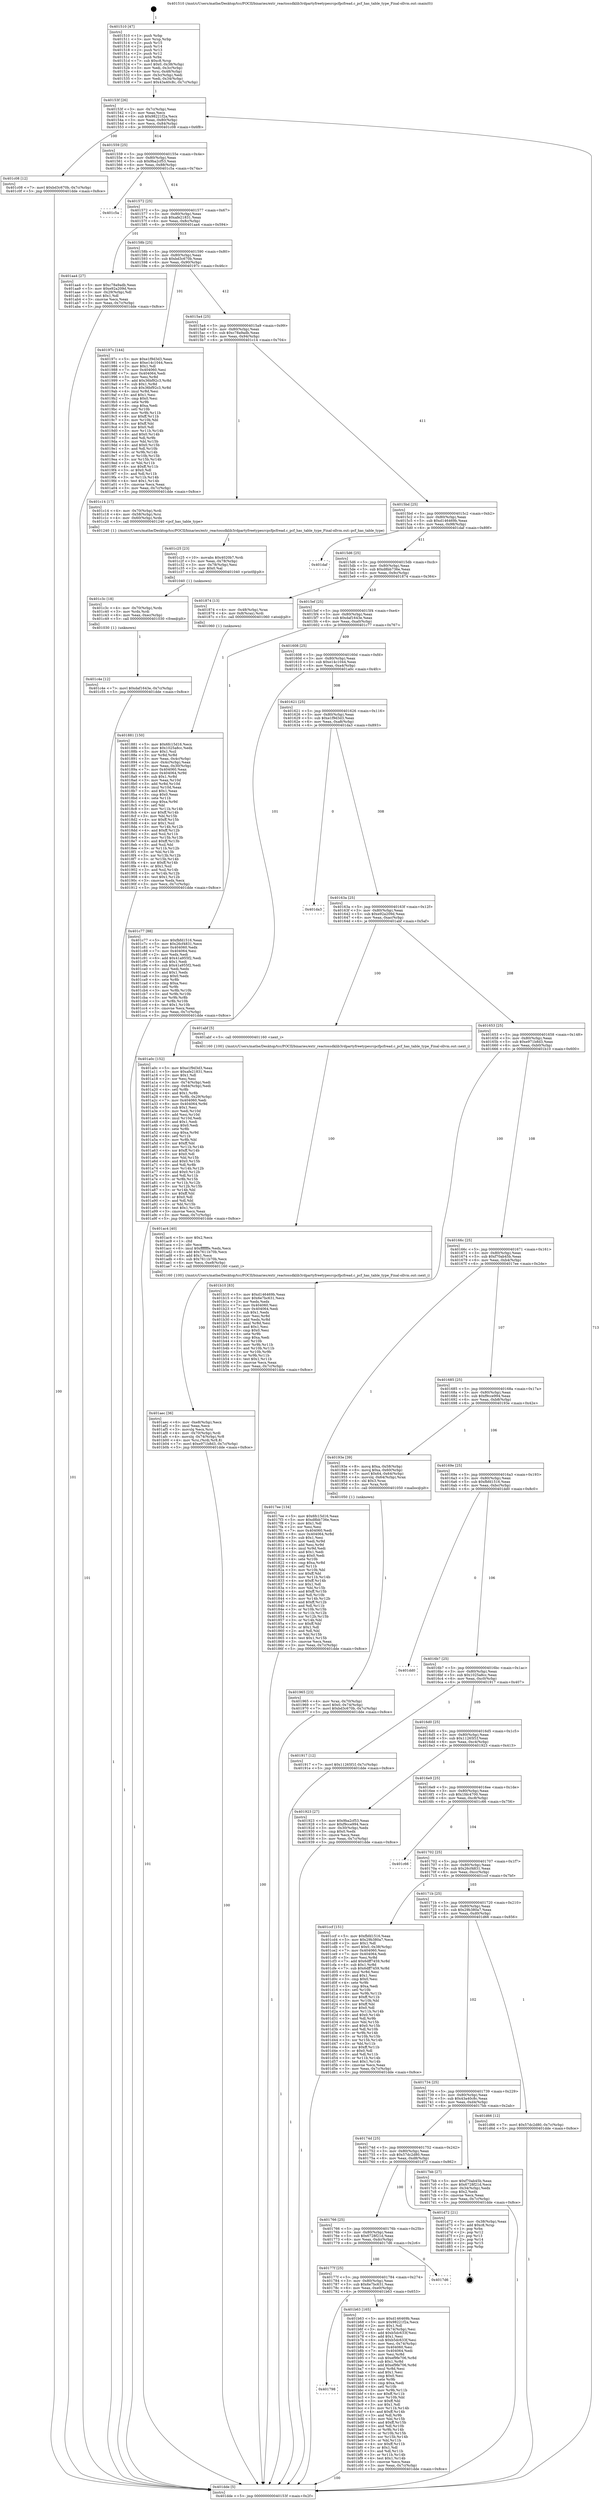 digraph "0x401510" {
  label = "0x401510 (/mnt/c/Users/mathe/Desktop/tcc/POCII/binaries/extr_reactossdklib3rdpartyfreetypesrcpcfpcfread.c_pcf_has_table_type_Final-ollvm.out::main(0))"
  labelloc = "t"
  node[shape=record]

  Entry [label="",width=0.3,height=0.3,shape=circle,fillcolor=black,style=filled]
  "0x40153f" [label="{
     0x40153f [26]\l
     | [instrs]\l
     &nbsp;&nbsp;0x40153f \<+3\>: mov -0x7c(%rbp),%eax\l
     &nbsp;&nbsp;0x401542 \<+2\>: mov %eax,%ecx\l
     &nbsp;&nbsp;0x401544 \<+6\>: sub $0x98221f2a,%ecx\l
     &nbsp;&nbsp;0x40154a \<+3\>: mov %eax,-0x80(%rbp)\l
     &nbsp;&nbsp;0x40154d \<+6\>: mov %ecx,-0x84(%rbp)\l
     &nbsp;&nbsp;0x401553 \<+6\>: je 0000000000401c08 \<main+0x6f8\>\l
  }"]
  "0x401c08" [label="{
     0x401c08 [12]\l
     | [instrs]\l
     &nbsp;&nbsp;0x401c08 \<+7\>: movl $0xbd3c670b,-0x7c(%rbp)\l
     &nbsp;&nbsp;0x401c0f \<+5\>: jmp 0000000000401dde \<main+0x8ce\>\l
  }"]
  "0x401559" [label="{
     0x401559 [25]\l
     | [instrs]\l
     &nbsp;&nbsp;0x401559 \<+5\>: jmp 000000000040155e \<main+0x4e\>\l
     &nbsp;&nbsp;0x40155e \<+3\>: mov -0x80(%rbp),%eax\l
     &nbsp;&nbsp;0x401561 \<+5\>: sub $0x9ba2cf53,%eax\l
     &nbsp;&nbsp;0x401566 \<+6\>: mov %eax,-0x88(%rbp)\l
     &nbsp;&nbsp;0x40156c \<+6\>: je 0000000000401c5a \<main+0x74a\>\l
  }"]
  Exit [label="",width=0.3,height=0.3,shape=circle,fillcolor=black,style=filled,peripheries=2]
  "0x401c5a" [label="{
     0x401c5a\l
  }", style=dashed]
  "0x401572" [label="{
     0x401572 [25]\l
     | [instrs]\l
     &nbsp;&nbsp;0x401572 \<+5\>: jmp 0000000000401577 \<main+0x67\>\l
     &nbsp;&nbsp;0x401577 \<+3\>: mov -0x80(%rbp),%eax\l
     &nbsp;&nbsp;0x40157a \<+5\>: sub $0xafe21831,%eax\l
     &nbsp;&nbsp;0x40157f \<+6\>: mov %eax,-0x8c(%rbp)\l
     &nbsp;&nbsp;0x401585 \<+6\>: je 0000000000401aa4 \<main+0x594\>\l
  }"]
  "0x401c4e" [label="{
     0x401c4e [12]\l
     | [instrs]\l
     &nbsp;&nbsp;0x401c4e \<+7\>: movl $0xdaf1643e,-0x7c(%rbp)\l
     &nbsp;&nbsp;0x401c55 \<+5\>: jmp 0000000000401dde \<main+0x8ce\>\l
  }"]
  "0x401aa4" [label="{
     0x401aa4 [27]\l
     | [instrs]\l
     &nbsp;&nbsp;0x401aa4 \<+5\>: mov $0xc78a9adb,%eax\l
     &nbsp;&nbsp;0x401aa9 \<+5\>: mov $0xe92a209d,%ecx\l
     &nbsp;&nbsp;0x401aae \<+3\>: mov -0x29(%rbp),%dl\l
     &nbsp;&nbsp;0x401ab1 \<+3\>: test $0x1,%dl\l
     &nbsp;&nbsp;0x401ab4 \<+3\>: cmovne %ecx,%eax\l
     &nbsp;&nbsp;0x401ab7 \<+3\>: mov %eax,-0x7c(%rbp)\l
     &nbsp;&nbsp;0x401aba \<+5\>: jmp 0000000000401dde \<main+0x8ce\>\l
  }"]
  "0x40158b" [label="{
     0x40158b [25]\l
     | [instrs]\l
     &nbsp;&nbsp;0x40158b \<+5\>: jmp 0000000000401590 \<main+0x80\>\l
     &nbsp;&nbsp;0x401590 \<+3\>: mov -0x80(%rbp),%eax\l
     &nbsp;&nbsp;0x401593 \<+5\>: sub $0xbd3c670b,%eax\l
     &nbsp;&nbsp;0x401598 \<+6\>: mov %eax,-0x90(%rbp)\l
     &nbsp;&nbsp;0x40159e \<+6\>: je 000000000040197c \<main+0x46c\>\l
  }"]
  "0x401c3c" [label="{
     0x401c3c [18]\l
     | [instrs]\l
     &nbsp;&nbsp;0x401c3c \<+4\>: mov -0x70(%rbp),%rdx\l
     &nbsp;&nbsp;0x401c40 \<+3\>: mov %rdx,%rdi\l
     &nbsp;&nbsp;0x401c43 \<+6\>: mov %eax,-0xec(%rbp)\l
     &nbsp;&nbsp;0x401c49 \<+5\>: call 0000000000401030 \<free@plt\>\l
     | [calls]\l
     &nbsp;&nbsp;0x401030 \{1\} (unknown)\l
  }"]
  "0x40197c" [label="{
     0x40197c [144]\l
     | [instrs]\l
     &nbsp;&nbsp;0x40197c \<+5\>: mov $0xe1f9d3d3,%eax\l
     &nbsp;&nbsp;0x401981 \<+5\>: mov $0xe14c1044,%ecx\l
     &nbsp;&nbsp;0x401986 \<+2\>: mov $0x1,%dl\l
     &nbsp;&nbsp;0x401988 \<+7\>: mov 0x404060,%esi\l
     &nbsp;&nbsp;0x40198f \<+7\>: mov 0x404064,%edi\l
     &nbsp;&nbsp;0x401996 \<+3\>: mov %esi,%r8d\l
     &nbsp;&nbsp;0x401999 \<+7\>: add $0x36bf92c3,%r8d\l
     &nbsp;&nbsp;0x4019a0 \<+4\>: sub $0x1,%r8d\l
     &nbsp;&nbsp;0x4019a4 \<+7\>: sub $0x36bf92c3,%r8d\l
     &nbsp;&nbsp;0x4019ab \<+4\>: imul %r8d,%esi\l
     &nbsp;&nbsp;0x4019af \<+3\>: and $0x1,%esi\l
     &nbsp;&nbsp;0x4019b2 \<+3\>: cmp $0x0,%esi\l
     &nbsp;&nbsp;0x4019b5 \<+4\>: sete %r9b\l
     &nbsp;&nbsp;0x4019b9 \<+3\>: cmp $0xa,%edi\l
     &nbsp;&nbsp;0x4019bc \<+4\>: setl %r10b\l
     &nbsp;&nbsp;0x4019c0 \<+3\>: mov %r9b,%r11b\l
     &nbsp;&nbsp;0x4019c3 \<+4\>: xor $0xff,%r11b\l
     &nbsp;&nbsp;0x4019c7 \<+3\>: mov %r10b,%bl\l
     &nbsp;&nbsp;0x4019ca \<+3\>: xor $0xff,%bl\l
     &nbsp;&nbsp;0x4019cd \<+3\>: xor $0x0,%dl\l
     &nbsp;&nbsp;0x4019d0 \<+3\>: mov %r11b,%r14b\l
     &nbsp;&nbsp;0x4019d3 \<+4\>: and $0x0,%r14b\l
     &nbsp;&nbsp;0x4019d7 \<+3\>: and %dl,%r9b\l
     &nbsp;&nbsp;0x4019da \<+3\>: mov %bl,%r15b\l
     &nbsp;&nbsp;0x4019dd \<+4\>: and $0x0,%r15b\l
     &nbsp;&nbsp;0x4019e1 \<+3\>: and %dl,%r10b\l
     &nbsp;&nbsp;0x4019e4 \<+3\>: or %r9b,%r14b\l
     &nbsp;&nbsp;0x4019e7 \<+3\>: or %r10b,%r15b\l
     &nbsp;&nbsp;0x4019ea \<+3\>: xor %r15b,%r14b\l
     &nbsp;&nbsp;0x4019ed \<+3\>: or %bl,%r11b\l
     &nbsp;&nbsp;0x4019f0 \<+4\>: xor $0xff,%r11b\l
     &nbsp;&nbsp;0x4019f4 \<+3\>: or $0x0,%dl\l
     &nbsp;&nbsp;0x4019f7 \<+3\>: and %dl,%r11b\l
     &nbsp;&nbsp;0x4019fa \<+3\>: or %r11b,%r14b\l
     &nbsp;&nbsp;0x4019fd \<+4\>: test $0x1,%r14b\l
     &nbsp;&nbsp;0x401a01 \<+3\>: cmovne %ecx,%eax\l
     &nbsp;&nbsp;0x401a04 \<+3\>: mov %eax,-0x7c(%rbp)\l
     &nbsp;&nbsp;0x401a07 \<+5\>: jmp 0000000000401dde \<main+0x8ce\>\l
  }"]
  "0x4015a4" [label="{
     0x4015a4 [25]\l
     | [instrs]\l
     &nbsp;&nbsp;0x4015a4 \<+5\>: jmp 00000000004015a9 \<main+0x99\>\l
     &nbsp;&nbsp;0x4015a9 \<+3\>: mov -0x80(%rbp),%eax\l
     &nbsp;&nbsp;0x4015ac \<+5\>: sub $0xc78a9adb,%eax\l
     &nbsp;&nbsp;0x4015b1 \<+6\>: mov %eax,-0x94(%rbp)\l
     &nbsp;&nbsp;0x4015b7 \<+6\>: je 0000000000401c14 \<main+0x704\>\l
  }"]
  "0x401c25" [label="{
     0x401c25 [23]\l
     | [instrs]\l
     &nbsp;&nbsp;0x401c25 \<+10\>: movabs $0x4020b7,%rdi\l
     &nbsp;&nbsp;0x401c2f \<+3\>: mov %eax,-0x78(%rbp)\l
     &nbsp;&nbsp;0x401c32 \<+3\>: mov -0x78(%rbp),%esi\l
     &nbsp;&nbsp;0x401c35 \<+2\>: mov $0x0,%al\l
     &nbsp;&nbsp;0x401c37 \<+5\>: call 0000000000401040 \<printf@plt\>\l
     | [calls]\l
     &nbsp;&nbsp;0x401040 \{1\} (unknown)\l
  }"]
  "0x401c14" [label="{
     0x401c14 [17]\l
     | [instrs]\l
     &nbsp;&nbsp;0x401c14 \<+4\>: mov -0x70(%rbp),%rdi\l
     &nbsp;&nbsp;0x401c18 \<+4\>: mov -0x58(%rbp),%rsi\l
     &nbsp;&nbsp;0x401c1c \<+4\>: mov -0x60(%rbp),%rdx\l
     &nbsp;&nbsp;0x401c20 \<+5\>: call 0000000000401240 \<pcf_has_table_type\>\l
     | [calls]\l
     &nbsp;&nbsp;0x401240 \{1\} (/mnt/c/Users/mathe/Desktop/tcc/POCII/binaries/extr_reactossdklib3rdpartyfreetypesrcpcfpcfread.c_pcf_has_table_type_Final-ollvm.out::pcf_has_table_type)\l
  }"]
  "0x4015bd" [label="{
     0x4015bd [25]\l
     | [instrs]\l
     &nbsp;&nbsp;0x4015bd \<+5\>: jmp 00000000004015c2 \<main+0xb2\>\l
     &nbsp;&nbsp;0x4015c2 \<+3\>: mov -0x80(%rbp),%eax\l
     &nbsp;&nbsp;0x4015c5 \<+5\>: sub $0xd146469b,%eax\l
     &nbsp;&nbsp;0x4015ca \<+6\>: mov %eax,-0x98(%rbp)\l
     &nbsp;&nbsp;0x4015d0 \<+6\>: je 0000000000401daf \<main+0x89f\>\l
  }"]
  "0x401798" [label="{
     0x401798\l
  }", style=dashed]
  "0x401daf" [label="{
     0x401daf\l
  }", style=dashed]
  "0x4015d6" [label="{
     0x4015d6 [25]\l
     | [instrs]\l
     &nbsp;&nbsp;0x4015d6 \<+5\>: jmp 00000000004015db \<main+0xcb\>\l
     &nbsp;&nbsp;0x4015db \<+3\>: mov -0x80(%rbp),%eax\l
     &nbsp;&nbsp;0x4015de \<+5\>: sub $0xd8bb736e,%eax\l
     &nbsp;&nbsp;0x4015e3 \<+6\>: mov %eax,-0x9c(%rbp)\l
     &nbsp;&nbsp;0x4015e9 \<+6\>: je 0000000000401874 \<main+0x364\>\l
  }"]
  "0x401b63" [label="{
     0x401b63 [165]\l
     | [instrs]\l
     &nbsp;&nbsp;0x401b63 \<+5\>: mov $0xd146469b,%eax\l
     &nbsp;&nbsp;0x401b68 \<+5\>: mov $0x98221f2a,%ecx\l
     &nbsp;&nbsp;0x401b6d \<+2\>: mov $0x1,%dl\l
     &nbsp;&nbsp;0x401b6f \<+3\>: mov -0x74(%rbp),%esi\l
     &nbsp;&nbsp;0x401b72 \<+6\>: add $0xb5dc633f,%esi\l
     &nbsp;&nbsp;0x401b78 \<+3\>: add $0x1,%esi\l
     &nbsp;&nbsp;0x401b7b \<+6\>: sub $0xb5dc633f,%esi\l
     &nbsp;&nbsp;0x401b81 \<+3\>: mov %esi,-0x74(%rbp)\l
     &nbsp;&nbsp;0x401b84 \<+7\>: mov 0x404060,%esi\l
     &nbsp;&nbsp;0x401b8b \<+7\>: mov 0x404064,%edi\l
     &nbsp;&nbsp;0x401b92 \<+3\>: mov %esi,%r8d\l
     &nbsp;&nbsp;0x401b95 \<+7\>: sub $0xef9fe706,%r8d\l
     &nbsp;&nbsp;0x401b9c \<+4\>: sub $0x1,%r8d\l
     &nbsp;&nbsp;0x401ba0 \<+7\>: add $0xef9fe706,%r8d\l
     &nbsp;&nbsp;0x401ba7 \<+4\>: imul %r8d,%esi\l
     &nbsp;&nbsp;0x401bab \<+3\>: and $0x1,%esi\l
     &nbsp;&nbsp;0x401bae \<+3\>: cmp $0x0,%esi\l
     &nbsp;&nbsp;0x401bb1 \<+4\>: sete %r9b\l
     &nbsp;&nbsp;0x401bb5 \<+3\>: cmp $0xa,%edi\l
     &nbsp;&nbsp;0x401bb8 \<+4\>: setl %r10b\l
     &nbsp;&nbsp;0x401bbc \<+3\>: mov %r9b,%r11b\l
     &nbsp;&nbsp;0x401bbf \<+4\>: xor $0xff,%r11b\l
     &nbsp;&nbsp;0x401bc3 \<+3\>: mov %r10b,%bl\l
     &nbsp;&nbsp;0x401bc6 \<+3\>: xor $0xff,%bl\l
     &nbsp;&nbsp;0x401bc9 \<+3\>: xor $0x1,%dl\l
     &nbsp;&nbsp;0x401bcc \<+3\>: mov %r11b,%r14b\l
     &nbsp;&nbsp;0x401bcf \<+4\>: and $0xff,%r14b\l
     &nbsp;&nbsp;0x401bd3 \<+3\>: and %dl,%r9b\l
     &nbsp;&nbsp;0x401bd6 \<+3\>: mov %bl,%r15b\l
     &nbsp;&nbsp;0x401bd9 \<+4\>: and $0xff,%r15b\l
     &nbsp;&nbsp;0x401bdd \<+3\>: and %dl,%r10b\l
     &nbsp;&nbsp;0x401be0 \<+3\>: or %r9b,%r14b\l
     &nbsp;&nbsp;0x401be3 \<+3\>: or %r10b,%r15b\l
     &nbsp;&nbsp;0x401be6 \<+3\>: xor %r15b,%r14b\l
     &nbsp;&nbsp;0x401be9 \<+3\>: or %bl,%r11b\l
     &nbsp;&nbsp;0x401bec \<+4\>: xor $0xff,%r11b\l
     &nbsp;&nbsp;0x401bf0 \<+3\>: or $0x1,%dl\l
     &nbsp;&nbsp;0x401bf3 \<+3\>: and %dl,%r11b\l
     &nbsp;&nbsp;0x401bf6 \<+3\>: or %r11b,%r14b\l
     &nbsp;&nbsp;0x401bf9 \<+4\>: test $0x1,%r14b\l
     &nbsp;&nbsp;0x401bfd \<+3\>: cmovne %ecx,%eax\l
     &nbsp;&nbsp;0x401c00 \<+3\>: mov %eax,-0x7c(%rbp)\l
     &nbsp;&nbsp;0x401c03 \<+5\>: jmp 0000000000401dde \<main+0x8ce\>\l
  }"]
  "0x401874" [label="{
     0x401874 [13]\l
     | [instrs]\l
     &nbsp;&nbsp;0x401874 \<+4\>: mov -0x48(%rbp),%rax\l
     &nbsp;&nbsp;0x401878 \<+4\>: mov 0x8(%rax),%rdi\l
     &nbsp;&nbsp;0x40187c \<+5\>: call 0000000000401060 \<atoi@plt\>\l
     | [calls]\l
     &nbsp;&nbsp;0x401060 \{1\} (unknown)\l
  }"]
  "0x4015ef" [label="{
     0x4015ef [25]\l
     | [instrs]\l
     &nbsp;&nbsp;0x4015ef \<+5\>: jmp 00000000004015f4 \<main+0xe4\>\l
     &nbsp;&nbsp;0x4015f4 \<+3\>: mov -0x80(%rbp),%eax\l
     &nbsp;&nbsp;0x4015f7 \<+5\>: sub $0xdaf1643e,%eax\l
     &nbsp;&nbsp;0x4015fc \<+6\>: mov %eax,-0xa0(%rbp)\l
     &nbsp;&nbsp;0x401602 \<+6\>: je 0000000000401c77 \<main+0x767\>\l
  }"]
  "0x40177f" [label="{
     0x40177f [25]\l
     | [instrs]\l
     &nbsp;&nbsp;0x40177f \<+5\>: jmp 0000000000401784 \<main+0x274\>\l
     &nbsp;&nbsp;0x401784 \<+3\>: mov -0x80(%rbp),%eax\l
     &nbsp;&nbsp;0x401787 \<+5\>: sub $0x6e7bc631,%eax\l
     &nbsp;&nbsp;0x40178c \<+6\>: mov %eax,-0xe0(%rbp)\l
     &nbsp;&nbsp;0x401792 \<+6\>: je 0000000000401b63 \<main+0x653\>\l
  }"]
  "0x401c77" [label="{
     0x401c77 [88]\l
     | [instrs]\l
     &nbsp;&nbsp;0x401c77 \<+5\>: mov $0xfbfd1516,%eax\l
     &nbsp;&nbsp;0x401c7c \<+5\>: mov $0x26cf4831,%ecx\l
     &nbsp;&nbsp;0x401c81 \<+7\>: mov 0x404060,%edx\l
     &nbsp;&nbsp;0x401c88 \<+7\>: mov 0x404064,%esi\l
     &nbsp;&nbsp;0x401c8f \<+2\>: mov %edx,%edi\l
     &nbsp;&nbsp;0x401c91 \<+6\>: add $0x41a955f2,%edi\l
     &nbsp;&nbsp;0x401c97 \<+3\>: sub $0x1,%edi\l
     &nbsp;&nbsp;0x401c9a \<+6\>: sub $0x41a955f2,%edi\l
     &nbsp;&nbsp;0x401ca0 \<+3\>: imul %edi,%edx\l
     &nbsp;&nbsp;0x401ca3 \<+3\>: and $0x1,%edx\l
     &nbsp;&nbsp;0x401ca6 \<+3\>: cmp $0x0,%edx\l
     &nbsp;&nbsp;0x401ca9 \<+4\>: sete %r8b\l
     &nbsp;&nbsp;0x401cad \<+3\>: cmp $0xa,%esi\l
     &nbsp;&nbsp;0x401cb0 \<+4\>: setl %r9b\l
     &nbsp;&nbsp;0x401cb4 \<+3\>: mov %r8b,%r10b\l
     &nbsp;&nbsp;0x401cb7 \<+3\>: and %r9b,%r10b\l
     &nbsp;&nbsp;0x401cba \<+3\>: xor %r9b,%r8b\l
     &nbsp;&nbsp;0x401cbd \<+3\>: or %r8b,%r10b\l
     &nbsp;&nbsp;0x401cc0 \<+4\>: test $0x1,%r10b\l
     &nbsp;&nbsp;0x401cc4 \<+3\>: cmovne %ecx,%eax\l
     &nbsp;&nbsp;0x401cc7 \<+3\>: mov %eax,-0x7c(%rbp)\l
     &nbsp;&nbsp;0x401cca \<+5\>: jmp 0000000000401dde \<main+0x8ce\>\l
  }"]
  "0x401608" [label="{
     0x401608 [25]\l
     | [instrs]\l
     &nbsp;&nbsp;0x401608 \<+5\>: jmp 000000000040160d \<main+0xfd\>\l
     &nbsp;&nbsp;0x40160d \<+3\>: mov -0x80(%rbp),%eax\l
     &nbsp;&nbsp;0x401610 \<+5\>: sub $0xe14c1044,%eax\l
     &nbsp;&nbsp;0x401615 \<+6\>: mov %eax,-0xa4(%rbp)\l
     &nbsp;&nbsp;0x40161b \<+6\>: je 0000000000401a0c \<main+0x4fc\>\l
  }"]
  "0x4017d6" [label="{
     0x4017d6\l
  }", style=dashed]
  "0x401a0c" [label="{
     0x401a0c [152]\l
     | [instrs]\l
     &nbsp;&nbsp;0x401a0c \<+5\>: mov $0xe1f9d3d3,%eax\l
     &nbsp;&nbsp;0x401a11 \<+5\>: mov $0xafe21831,%ecx\l
     &nbsp;&nbsp;0x401a16 \<+2\>: mov $0x1,%dl\l
     &nbsp;&nbsp;0x401a18 \<+2\>: xor %esi,%esi\l
     &nbsp;&nbsp;0x401a1a \<+3\>: mov -0x74(%rbp),%edi\l
     &nbsp;&nbsp;0x401a1d \<+3\>: cmp -0x64(%rbp),%edi\l
     &nbsp;&nbsp;0x401a20 \<+4\>: setl %r8b\l
     &nbsp;&nbsp;0x401a24 \<+4\>: and $0x1,%r8b\l
     &nbsp;&nbsp;0x401a28 \<+4\>: mov %r8b,-0x29(%rbp)\l
     &nbsp;&nbsp;0x401a2c \<+7\>: mov 0x404060,%edi\l
     &nbsp;&nbsp;0x401a33 \<+8\>: mov 0x404064,%r9d\l
     &nbsp;&nbsp;0x401a3b \<+3\>: sub $0x1,%esi\l
     &nbsp;&nbsp;0x401a3e \<+3\>: mov %edi,%r10d\l
     &nbsp;&nbsp;0x401a41 \<+3\>: add %esi,%r10d\l
     &nbsp;&nbsp;0x401a44 \<+4\>: imul %r10d,%edi\l
     &nbsp;&nbsp;0x401a48 \<+3\>: and $0x1,%edi\l
     &nbsp;&nbsp;0x401a4b \<+3\>: cmp $0x0,%edi\l
     &nbsp;&nbsp;0x401a4e \<+4\>: sete %r8b\l
     &nbsp;&nbsp;0x401a52 \<+4\>: cmp $0xa,%r9d\l
     &nbsp;&nbsp;0x401a56 \<+4\>: setl %r11b\l
     &nbsp;&nbsp;0x401a5a \<+3\>: mov %r8b,%bl\l
     &nbsp;&nbsp;0x401a5d \<+3\>: xor $0xff,%bl\l
     &nbsp;&nbsp;0x401a60 \<+3\>: mov %r11b,%r14b\l
     &nbsp;&nbsp;0x401a63 \<+4\>: xor $0xff,%r14b\l
     &nbsp;&nbsp;0x401a67 \<+3\>: xor $0x0,%dl\l
     &nbsp;&nbsp;0x401a6a \<+3\>: mov %bl,%r15b\l
     &nbsp;&nbsp;0x401a6d \<+4\>: and $0x0,%r15b\l
     &nbsp;&nbsp;0x401a71 \<+3\>: and %dl,%r8b\l
     &nbsp;&nbsp;0x401a74 \<+3\>: mov %r14b,%r12b\l
     &nbsp;&nbsp;0x401a77 \<+4\>: and $0x0,%r12b\l
     &nbsp;&nbsp;0x401a7b \<+3\>: and %dl,%r11b\l
     &nbsp;&nbsp;0x401a7e \<+3\>: or %r8b,%r15b\l
     &nbsp;&nbsp;0x401a81 \<+3\>: or %r11b,%r12b\l
     &nbsp;&nbsp;0x401a84 \<+3\>: xor %r12b,%r15b\l
     &nbsp;&nbsp;0x401a87 \<+3\>: or %r14b,%bl\l
     &nbsp;&nbsp;0x401a8a \<+3\>: xor $0xff,%bl\l
     &nbsp;&nbsp;0x401a8d \<+3\>: or $0x0,%dl\l
     &nbsp;&nbsp;0x401a90 \<+2\>: and %dl,%bl\l
     &nbsp;&nbsp;0x401a92 \<+3\>: or %bl,%r15b\l
     &nbsp;&nbsp;0x401a95 \<+4\>: test $0x1,%r15b\l
     &nbsp;&nbsp;0x401a99 \<+3\>: cmovne %ecx,%eax\l
     &nbsp;&nbsp;0x401a9c \<+3\>: mov %eax,-0x7c(%rbp)\l
     &nbsp;&nbsp;0x401a9f \<+5\>: jmp 0000000000401dde \<main+0x8ce\>\l
  }"]
  "0x401621" [label="{
     0x401621 [25]\l
     | [instrs]\l
     &nbsp;&nbsp;0x401621 \<+5\>: jmp 0000000000401626 \<main+0x116\>\l
     &nbsp;&nbsp;0x401626 \<+3\>: mov -0x80(%rbp),%eax\l
     &nbsp;&nbsp;0x401629 \<+5\>: sub $0xe1f9d3d3,%eax\l
     &nbsp;&nbsp;0x40162e \<+6\>: mov %eax,-0xa8(%rbp)\l
     &nbsp;&nbsp;0x401634 \<+6\>: je 0000000000401da3 \<main+0x893\>\l
  }"]
  "0x401766" [label="{
     0x401766 [25]\l
     | [instrs]\l
     &nbsp;&nbsp;0x401766 \<+5\>: jmp 000000000040176b \<main+0x25b\>\l
     &nbsp;&nbsp;0x40176b \<+3\>: mov -0x80(%rbp),%eax\l
     &nbsp;&nbsp;0x40176e \<+5\>: sub $0x6728f21d,%eax\l
     &nbsp;&nbsp;0x401773 \<+6\>: mov %eax,-0xdc(%rbp)\l
     &nbsp;&nbsp;0x401779 \<+6\>: je 00000000004017d6 \<main+0x2c6\>\l
  }"]
  "0x401da3" [label="{
     0x401da3\l
  }", style=dashed]
  "0x40163a" [label="{
     0x40163a [25]\l
     | [instrs]\l
     &nbsp;&nbsp;0x40163a \<+5\>: jmp 000000000040163f \<main+0x12f\>\l
     &nbsp;&nbsp;0x40163f \<+3\>: mov -0x80(%rbp),%eax\l
     &nbsp;&nbsp;0x401642 \<+5\>: sub $0xe92a209d,%eax\l
     &nbsp;&nbsp;0x401647 \<+6\>: mov %eax,-0xac(%rbp)\l
     &nbsp;&nbsp;0x40164d \<+6\>: je 0000000000401abf \<main+0x5af\>\l
  }"]
  "0x401d72" [label="{
     0x401d72 [21]\l
     | [instrs]\l
     &nbsp;&nbsp;0x401d72 \<+3\>: mov -0x38(%rbp),%eax\l
     &nbsp;&nbsp;0x401d75 \<+7\>: add $0xc8,%rsp\l
     &nbsp;&nbsp;0x401d7c \<+1\>: pop %rbx\l
     &nbsp;&nbsp;0x401d7d \<+2\>: pop %r12\l
     &nbsp;&nbsp;0x401d7f \<+2\>: pop %r13\l
     &nbsp;&nbsp;0x401d81 \<+2\>: pop %r14\l
     &nbsp;&nbsp;0x401d83 \<+2\>: pop %r15\l
     &nbsp;&nbsp;0x401d85 \<+1\>: pop %rbp\l
     &nbsp;&nbsp;0x401d86 \<+1\>: ret\l
  }"]
  "0x401abf" [label="{
     0x401abf [5]\l
     | [instrs]\l
     &nbsp;&nbsp;0x401abf \<+5\>: call 0000000000401160 \<next_i\>\l
     | [calls]\l
     &nbsp;&nbsp;0x401160 \{100\} (/mnt/c/Users/mathe/Desktop/tcc/POCII/binaries/extr_reactossdklib3rdpartyfreetypesrcpcfpcfread.c_pcf_has_table_type_Final-ollvm.out::next_i)\l
  }"]
  "0x401653" [label="{
     0x401653 [25]\l
     | [instrs]\l
     &nbsp;&nbsp;0x401653 \<+5\>: jmp 0000000000401658 \<main+0x148\>\l
     &nbsp;&nbsp;0x401658 \<+3\>: mov -0x80(%rbp),%eax\l
     &nbsp;&nbsp;0x40165b \<+5\>: sub $0xe971b8d3,%eax\l
     &nbsp;&nbsp;0x401660 \<+6\>: mov %eax,-0xb0(%rbp)\l
     &nbsp;&nbsp;0x401666 \<+6\>: je 0000000000401b10 \<main+0x600\>\l
  }"]
  "0x401aec" [label="{
     0x401aec [36]\l
     | [instrs]\l
     &nbsp;&nbsp;0x401aec \<+6\>: mov -0xe8(%rbp),%ecx\l
     &nbsp;&nbsp;0x401af2 \<+3\>: imul %eax,%ecx\l
     &nbsp;&nbsp;0x401af5 \<+3\>: movslq %ecx,%rsi\l
     &nbsp;&nbsp;0x401af8 \<+4\>: mov -0x70(%rbp),%rdi\l
     &nbsp;&nbsp;0x401afc \<+4\>: movslq -0x74(%rbp),%r8\l
     &nbsp;&nbsp;0x401b00 \<+4\>: mov %rsi,(%rdi,%r8,8)\l
     &nbsp;&nbsp;0x401b04 \<+7\>: movl $0xe971b8d3,-0x7c(%rbp)\l
     &nbsp;&nbsp;0x401b0b \<+5\>: jmp 0000000000401dde \<main+0x8ce\>\l
  }"]
  "0x401b10" [label="{
     0x401b10 [83]\l
     | [instrs]\l
     &nbsp;&nbsp;0x401b10 \<+5\>: mov $0xd146469b,%eax\l
     &nbsp;&nbsp;0x401b15 \<+5\>: mov $0x6e7bc631,%ecx\l
     &nbsp;&nbsp;0x401b1a \<+2\>: xor %edx,%edx\l
     &nbsp;&nbsp;0x401b1c \<+7\>: mov 0x404060,%esi\l
     &nbsp;&nbsp;0x401b23 \<+7\>: mov 0x404064,%edi\l
     &nbsp;&nbsp;0x401b2a \<+3\>: sub $0x1,%edx\l
     &nbsp;&nbsp;0x401b2d \<+3\>: mov %esi,%r8d\l
     &nbsp;&nbsp;0x401b30 \<+3\>: add %edx,%r8d\l
     &nbsp;&nbsp;0x401b33 \<+4\>: imul %r8d,%esi\l
     &nbsp;&nbsp;0x401b37 \<+3\>: and $0x1,%esi\l
     &nbsp;&nbsp;0x401b3a \<+3\>: cmp $0x0,%esi\l
     &nbsp;&nbsp;0x401b3d \<+4\>: sete %r9b\l
     &nbsp;&nbsp;0x401b41 \<+3\>: cmp $0xa,%edi\l
     &nbsp;&nbsp;0x401b44 \<+4\>: setl %r10b\l
     &nbsp;&nbsp;0x401b48 \<+3\>: mov %r9b,%r11b\l
     &nbsp;&nbsp;0x401b4b \<+3\>: and %r10b,%r11b\l
     &nbsp;&nbsp;0x401b4e \<+3\>: xor %r10b,%r9b\l
     &nbsp;&nbsp;0x401b51 \<+3\>: or %r9b,%r11b\l
     &nbsp;&nbsp;0x401b54 \<+4\>: test $0x1,%r11b\l
     &nbsp;&nbsp;0x401b58 \<+3\>: cmovne %ecx,%eax\l
     &nbsp;&nbsp;0x401b5b \<+3\>: mov %eax,-0x7c(%rbp)\l
     &nbsp;&nbsp;0x401b5e \<+5\>: jmp 0000000000401dde \<main+0x8ce\>\l
  }"]
  "0x40166c" [label="{
     0x40166c [25]\l
     | [instrs]\l
     &nbsp;&nbsp;0x40166c \<+5\>: jmp 0000000000401671 \<main+0x161\>\l
     &nbsp;&nbsp;0x401671 \<+3\>: mov -0x80(%rbp),%eax\l
     &nbsp;&nbsp;0x401674 \<+5\>: sub $0xf70ab45b,%eax\l
     &nbsp;&nbsp;0x401679 \<+6\>: mov %eax,-0xb4(%rbp)\l
     &nbsp;&nbsp;0x40167f \<+6\>: je 00000000004017ee \<main+0x2de\>\l
  }"]
  "0x401ac4" [label="{
     0x401ac4 [40]\l
     | [instrs]\l
     &nbsp;&nbsp;0x401ac4 \<+5\>: mov $0x2,%ecx\l
     &nbsp;&nbsp;0x401ac9 \<+1\>: cltd\l
     &nbsp;&nbsp;0x401aca \<+2\>: idiv %ecx\l
     &nbsp;&nbsp;0x401acc \<+6\>: imul $0xfffffffe,%edx,%ecx\l
     &nbsp;&nbsp;0x401ad2 \<+6\>: add $0x7611b70b,%ecx\l
     &nbsp;&nbsp;0x401ad8 \<+3\>: add $0x1,%ecx\l
     &nbsp;&nbsp;0x401adb \<+6\>: sub $0x7611b70b,%ecx\l
     &nbsp;&nbsp;0x401ae1 \<+6\>: mov %ecx,-0xe8(%rbp)\l
     &nbsp;&nbsp;0x401ae7 \<+5\>: call 0000000000401160 \<next_i\>\l
     | [calls]\l
     &nbsp;&nbsp;0x401160 \{100\} (/mnt/c/Users/mathe/Desktop/tcc/POCII/binaries/extr_reactossdklib3rdpartyfreetypesrcpcfpcfread.c_pcf_has_table_type_Final-ollvm.out::next_i)\l
  }"]
  "0x4017ee" [label="{
     0x4017ee [134]\l
     | [instrs]\l
     &nbsp;&nbsp;0x4017ee \<+5\>: mov $0x6fc15d16,%eax\l
     &nbsp;&nbsp;0x4017f3 \<+5\>: mov $0xd8bb736e,%ecx\l
     &nbsp;&nbsp;0x4017f8 \<+2\>: mov $0x1,%dl\l
     &nbsp;&nbsp;0x4017fa \<+2\>: xor %esi,%esi\l
     &nbsp;&nbsp;0x4017fc \<+7\>: mov 0x404060,%edi\l
     &nbsp;&nbsp;0x401803 \<+8\>: mov 0x404064,%r8d\l
     &nbsp;&nbsp;0x40180b \<+3\>: sub $0x1,%esi\l
     &nbsp;&nbsp;0x40180e \<+3\>: mov %edi,%r9d\l
     &nbsp;&nbsp;0x401811 \<+3\>: add %esi,%r9d\l
     &nbsp;&nbsp;0x401814 \<+4\>: imul %r9d,%edi\l
     &nbsp;&nbsp;0x401818 \<+3\>: and $0x1,%edi\l
     &nbsp;&nbsp;0x40181b \<+3\>: cmp $0x0,%edi\l
     &nbsp;&nbsp;0x40181e \<+4\>: sete %r10b\l
     &nbsp;&nbsp;0x401822 \<+4\>: cmp $0xa,%r8d\l
     &nbsp;&nbsp;0x401826 \<+4\>: setl %r11b\l
     &nbsp;&nbsp;0x40182a \<+3\>: mov %r10b,%bl\l
     &nbsp;&nbsp;0x40182d \<+3\>: xor $0xff,%bl\l
     &nbsp;&nbsp;0x401830 \<+3\>: mov %r11b,%r14b\l
     &nbsp;&nbsp;0x401833 \<+4\>: xor $0xff,%r14b\l
     &nbsp;&nbsp;0x401837 \<+3\>: xor $0x1,%dl\l
     &nbsp;&nbsp;0x40183a \<+3\>: mov %bl,%r15b\l
     &nbsp;&nbsp;0x40183d \<+4\>: and $0xff,%r15b\l
     &nbsp;&nbsp;0x401841 \<+3\>: and %dl,%r10b\l
     &nbsp;&nbsp;0x401844 \<+3\>: mov %r14b,%r12b\l
     &nbsp;&nbsp;0x401847 \<+4\>: and $0xff,%r12b\l
     &nbsp;&nbsp;0x40184b \<+3\>: and %dl,%r11b\l
     &nbsp;&nbsp;0x40184e \<+3\>: or %r10b,%r15b\l
     &nbsp;&nbsp;0x401851 \<+3\>: or %r11b,%r12b\l
     &nbsp;&nbsp;0x401854 \<+3\>: xor %r12b,%r15b\l
     &nbsp;&nbsp;0x401857 \<+3\>: or %r14b,%bl\l
     &nbsp;&nbsp;0x40185a \<+3\>: xor $0xff,%bl\l
     &nbsp;&nbsp;0x40185d \<+3\>: or $0x1,%dl\l
     &nbsp;&nbsp;0x401860 \<+2\>: and %dl,%bl\l
     &nbsp;&nbsp;0x401862 \<+3\>: or %bl,%r15b\l
     &nbsp;&nbsp;0x401865 \<+4\>: test $0x1,%r15b\l
     &nbsp;&nbsp;0x401869 \<+3\>: cmovne %ecx,%eax\l
     &nbsp;&nbsp;0x40186c \<+3\>: mov %eax,-0x7c(%rbp)\l
     &nbsp;&nbsp;0x40186f \<+5\>: jmp 0000000000401dde \<main+0x8ce\>\l
  }"]
  "0x401685" [label="{
     0x401685 [25]\l
     | [instrs]\l
     &nbsp;&nbsp;0x401685 \<+5\>: jmp 000000000040168a \<main+0x17a\>\l
     &nbsp;&nbsp;0x40168a \<+3\>: mov -0x80(%rbp),%eax\l
     &nbsp;&nbsp;0x40168d \<+5\>: sub $0xf9cce994,%eax\l
     &nbsp;&nbsp;0x401692 \<+6\>: mov %eax,-0xb8(%rbp)\l
     &nbsp;&nbsp;0x401698 \<+6\>: je 000000000040193e \<main+0x42e\>\l
  }"]
  "0x401965" [label="{
     0x401965 [23]\l
     | [instrs]\l
     &nbsp;&nbsp;0x401965 \<+4\>: mov %rax,-0x70(%rbp)\l
     &nbsp;&nbsp;0x401969 \<+7\>: movl $0x0,-0x74(%rbp)\l
     &nbsp;&nbsp;0x401970 \<+7\>: movl $0xbd3c670b,-0x7c(%rbp)\l
     &nbsp;&nbsp;0x401977 \<+5\>: jmp 0000000000401dde \<main+0x8ce\>\l
  }"]
  "0x40193e" [label="{
     0x40193e [39]\l
     | [instrs]\l
     &nbsp;&nbsp;0x40193e \<+8\>: movq $0xa,-0x58(%rbp)\l
     &nbsp;&nbsp;0x401946 \<+8\>: movq $0xa,-0x60(%rbp)\l
     &nbsp;&nbsp;0x40194e \<+7\>: movl $0x64,-0x64(%rbp)\l
     &nbsp;&nbsp;0x401955 \<+4\>: movslq -0x64(%rbp),%rax\l
     &nbsp;&nbsp;0x401959 \<+4\>: shl $0x3,%rax\l
     &nbsp;&nbsp;0x40195d \<+3\>: mov %rax,%rdi\l
     &nbsp;&nbsp;0x401960 \<+5\>: call 0000000000401050 \<malloc@plt\>\l
     | [calls]\l
     &nbsp;&nbsp;0x401050 \{1\} (unknown)\l
  }"]
  "0x40169e" [label="{
     0x40169e [25]\l
     | [instrs]\l
     &nbsp;&nbsp;0x40169e \<+5\>: jmp 00000000004016a3 \<main+0x193\>\l
     &nbsp;&nbsp;0x4016a3 \<+3\>: mov -0x80(%rbp),%eax\l
     &nbsp;&nbsp;0x4016a6 \<+5\>: sub $0xfbfd1516,%eax\l
     &nbsp;&nbsp;0x4016ab \<+6\>: mov %eax,-0xbc(%rbp)\l
     &nbsp;&nbsp;0x4016b1 \<+6\>: je 0000000000401dd0 \<main+0x8c0\>\l
  }"]
  "0x401881" [label="{
     0x401881 [150]\l
     | [instrs]\l
     &nbsp;&nbsp;0x401881 \<+5\>: mov $0x6fc15d16,%ecx\l
     &nbsp;&nbsp;0x401886 \<+5\>: mov $0x1025a8cc,%edx\l
     &nbsp;&nbsp;0x40188b \<+3\>: mov $0x1,%sil\l
     &nbsp;&nbsp;0x40188e \<+3\>: xor %r8d,%r8d\l
     &nbsp;&nbsp;0x401891 \<+3\>: mov %eax,-0x4c(%rbp)\l
     &nbsp;&nbsp;0x401894 \<+3\>: mov -0x4c(%rbp),%eax\l
     &nbsp;&nbsp;0x401897 \<+3\>: mov %eax,-0x30(%rbp)\l
     &nbsp;&nbsp;0x40189a \<+7\>: mov 0x404060,%eax\l
     &nbsp;&nbsp;0x4018a1 \<+8\>: mov 0x404064,%r9d\l
     &nbsp;&nbsp;0x4018a9 \<+4\>: sub $0x1,%r8d\l
     &nbsp;&nbsp;0x4018ad \<+3\>: mov %eax,%r10d\l
     &nbsp;&nbsp;0x4018b0 \<+3\>: add %r8d,%r10d\l
     &nbsp;&nbsp;0x4018b3 \<+4\>: imul %r10d,%eax\l
     &nbsp;&nbsp;0x4018b7 \<+3\>: and $0x1,%eax\l
     &nbsp;&nbsp;0x4018ba \<+3\>: cmp $0x0,%eax\l
     &nbsp;&nbsp;0x4018bd \<+4\>: sete %r11b\l
     &nbsp;&nbsp;0x4018c1 \<+4\>: cmp $0xa,%r9d\l
     &nbsp;&nbsp;0x4018c5 \<+3\>: setl %bl\l
     &nbsp;&nbsp;0x4018c8 \<+3\>: mov %r11b,%r14b\l
     &nbsp;&nbsp;0x4018cb \<+4\>: xor $0xff,%r14b\l
     &nbsp;&nbsp;0x4018cf \<+3\>: mov %bl,%r15b\l
     &nbsp;&nbsp;0x4018d2 \<+4\>: xor $0xff,%r15b\l
     &nbsp;&nbsp;0x4018d6 \<+4\>: xor $0x1,%sil\l
     &nbsp;&nbsp;0x4018da \<+3\>: mov %r14b,%r12b\l
     &nbsp;&nbsp;0x4018dd \<+4\>: and $0xff,%r12b\l
     &nbsp;&nbsp;0x4018e1 \<+3\>: and %sil,%r11b\l
     &nbsp;&nbsp;0x4018e4 \<+3\>: mov %r15b,%r13b\l
     &nbsp;&nbsp;0x4018e7 \<+4\>: and $0xff,%r13b\l
     &nbsp;&nbsp;0x4018eb \<+3\>: and %sil,%bl\l
     &nbsp;&nbsp;0x4018ee \<+3\>: or %r11b,%r12b\l
     &nbsp;&nbsp;0x4018f1 \<+3\>: or %bl,%r13b\l
     &nbsp;&nbsp;0x4018f4 \<+3\>: xor %r13b,%r12b\l
     &nbsp;&nbsp;0x4018f7 \<+3\>: or %r15b,%r14b\l
     &nbsp;&nbsp;0x4018fa \<+4\>: xor $0xff,%r14b\l
     &nbsp;&nbsp;0x4018fe \<+4\>: or $0x1,%sil\l
     &nbsp;&nbsp;0x401902 \<+3\>: and %sil,%r14b\l
     &nbsp;&nbsp;0x401905 \<+3\>: or %r14b,%r12b\l
     &nbsp;&nbsp;0x401908 \<+4\>: test $0x1,%r12b\l
     &nbsp;&nbsp;0x40190c \<+3\>: cmovne %edx,%ecx\l
     &nbsp;&nbsp;0x40190f \<+3\>: mov %ecx,-0x7c(%rbp)\l
     &nbsp;&nbsp;0x401912 \<+5\>: jmp 0000000000401dde \<main+0x8ce\>\l
  }"]
  "0x401dd0" [label="{
     0x401dd0\l
  }", style=dashed]
  "0x4016b7" [label="{
     0x4016b7 [25]\l
     | [instrs]\l
     &nbsp;&nbsp;0x4016b7 \<+5\>: jmp 00000000004016bc \<main+0x1ac\>\l
     &nbsp;&nbsp;0x4016bc \<+3\>: mov -0x80(%rbp),%eax\l
     &nbsp;&nbsp;0x4016bf \<+5\>: sub $0x1025a8cc,%eax\l
     &nbsp;&nbsp;0x4016c4 \<+6\>: mov %eax,-0xc0(%rbp)\l
     &nbsp;&nbsp;0x4016ca \<+6\>: je 0000000000401917 \<main+0x407\>\l
  }"]
  "0x401510" [label="{
     0x401510 [47]\l
     | [instrs]\l
     &nbsp;&nbsp;0x401510 \<+1\>: push %rbp\l
     &nbsp;&nbsp;0x401511 \<+3\>: mov %rsp,%rbp\l
     &nbsp;&nbsp;0x401514 \<+2\>: push %r15\l
     &nbsp;&nbsp;0x401516 \<+2\>: push %r14\l
     &nbsp;&nbsp;0x401518 \<+2\>: push %r13\l
     &nbsp;&nbsp;0x40151a \<+2\>: push %r12\l
     &nbsp;&nbsp;0x40151c \<+1\>: push %rbx\l
     &nbsp;&nbsp;0x40151d \<+7\>: sub $0xc8,%rsp\l
     &nbsp;&nbsp;0x401524 \<+7\>: movl $0x0,-0x38(%rbp)\l
     &nbsp;&nbsp;0x40152b \<+3\>: mov %edi,-0x3c(%rbp)\l
     &nbsp;&nbsp;0x40152e \<+4\>: mov %rsi,-0x48(%rbp)\l
     &nbsp;&nbsp;0x401532 \<+3\>: mov -0x3c(%rbp),%edi\l
     &nbsp;&nbsp;0x401535 \<+3\>: mov %edi,-0x34(%rbp)\l
     &nbsp;&nbsp;0x401538 \<+7\>: movl $0x43a40c8c,-0x7c(%rbp)\l
  }"]
  "0x401917" [label="{
     0x401917 [12]\l
     | [instrs]\l
     &nbsp;&nbsp;0x401917 \<+7\>: movl $0x11265f1f,-0x7c(%rbp)\l
     &nbsp;&nbsp;0x40191e \<+5\>: jmp 0000000000401dde \<main+0x8ce\>\l
  }"]
  "0x4016d0" [label="{
     0x4016d0 [25]\l
     | [instrs]\l
     &nbsp;&nbsp;0x4016d0 \<+5\>: jmp 00000000004016d5 \<main+0x1c5\>\l
     &nbsp;&nbsp;0x4016d5 \<+3\>: mov -0x80(%rbp),%eax\l
     &nbsp;&nbsp;0x4016d8 \<+5\>: sub $0x11265f1f,%eax\l
     &nbsp;&nbsp;0x4016dd \<+6\>: mov %eax,-0xc4(%rbp)\l
     &nbsp;&nbsp;0x4016e3 \<+6\>: je 0000000000401923 \<main+0x413\>\l
  }"]
  "0x401dde" [label="{
     0x401dde [5]\l
     | [instrs]\l
     &nbsp;&nbsp;0x401dde \<+5\>: jmp 000000000040153f \<main+0x2f\>\l
  }"]
  "0x401923" [label="{
     0x401923 [27]\l
     | [instrs]\l
     &nbsp;&nbsp;0x401923 \<+5\>: mov $0x9ba2cf53,%eax\l
     &nbsp;&nbsp;0x401928 \<+5\>: mov $0xf9cce994,%ecx\l
     &nbsp;&nbsp;0x40192d \<+3\>: mov -0x30(%rbp),%edx\l
     &nbsp;&nbsp;0x401930 \<+3\>: cmp $0x0,%edx\l
     &nbsp;&nbsp;0x401933 \<+3\>: cmove %ecx,%eax\l
     &nbsp;&nbsp;0x401936 \<+3\>: mov %eax,-0x7c(%rbp)\l
     &nbsp;&nbsp;0x401939 \<+5\>: jmp 0000000000401dde \<main+0x8ce\>\l
  }"]
  "0x4016e9" [label="{
     0x4016e9 [25]\l
     | [instrs]\l
     &nbsp;&nbsp;0x4016e9 \<+5\>: jmp 00000000004016ee \<main+0x1de\>\l
     &nbsp;&nbsp;0x4016ee \<+3\>: mov -0x80(%rbp),%eax\l
     &nbsp;&nbsp;0x4016f1 \<+5\>: sub $0x1fdc4700,%eax\l
     &nbsp;&nbsp;0x4016f6 \<+6\>: mov %eax,-0xc8(%rbp)\l
     &nbsp;&nbsp;0x4016fc \<+6\>: je 0000000000401c66 \<main+0x756\>\l
  }"]
  "0x40174d" [label="{
     0x40174d [25]\l
     | [instrs]\l
     &nbsp;&nbsp;0x40174d \<+5\>: jmp 0000000000401752 \<main+0x242\>\l
     &nbsp;&nbsp;0x401752 \<+3\>: mov -0x80(%rbp),%eax\l
     &nbsp;&nbsp;0x401755 \<+5\>: sub $0x57dc2d80,%eax\l
     &nbsp;&nbsp;0x40175a \<+6\>: mov %eax,-0xd8(%rbp)\l
     &nbsp;&nbsp;0x401760 \<+6\>: je 0000000000401d72 \<main+0x862\>\l
  }"]
  "0x401c66" [label="{
     0x401c66\l
  }", style=dashed]
  "0x401702" [label="{
     0x401702 [25]\l
     | [instrs]\l
     &nbsp;&nbsp;0x401702 \<+5\>: jmp 0000000000401707 \<main+0x1f7\>\l
     &nbsp;&nbsp;0x401707 \<+3\>: mov -0x80(%rbp),%eax\l
     &nbsp;&nbsp;0x40170a \<+5\>: sub $0x26cf4831,%eax\l
     &nbsp;&nbsp;0x40170f \<+6\>: mov %eax,-0xcc(%rbp)\l
     &nbsp;&nbsp;0x401715 \<+6\>: je 0000000000401ccf \<main+0x7bf\>\l
  }"]
  "0x4017bb" [label="{
     0x4017bb [27]\l
     | [instrs]\l
     &nbsp;&nbsp;0x4017bb \<+5\>: mov $0xf70ab45b,%eax\l
     &nbsp;&nbsp;0x4017c0 \<+5\>: mov $0x6728f21d,%ecx\l
     &nbsp;&nbsp;0x4017c5 \<+3\>: mov -0x34(%rbp),%edx\l
     &nbsp;&nbsp;0x4017c8 \<+3\>: cmp $0x2,%edx\l
     &nbsp;&nbsp;0x4017cb \<+3\>: cmovne %ecx,%eax\l
     &nbsp;&nbsp;0x4017ce \<+3\>: mov %eax,-0x7c(%rbp)\l
     &nbsp;&nbsp;0x4017d1 \<+5\>: jmp 0000000000401dde \<main+0x8ce\>\l
  }"]
  "0x401ccf" [label="{
     0x401ccf [151]\l
     | [instrs]\l
     &nbsp;&nbsp;0x401ccf \<+5\>: mov $0xfbfd1516,%eax\l
     &nbsp;&nbsp;0x401cd4 \<+5\>: mov $0x29b380a7,%ecx\l
     &nbsp;&nbsp;0x401cd9 \<+2\>: mov $0x1,%dl\l
     &nbsp;&nbsp;0x401cdb \<+7\>: movl $0x0,-0x38(%rbp)\l
     &nbsp;&nbsp;0x401ce2 \<+7\>: mov 0x404060,%esi\l
     &nbsp;&nbsp;0x401ce9 \<+7\>: mov 0x404064,%edi\l
     &nbsp;&nbsp;0x401cf0 \<+3\>: mov %esi,%r8d\l
     &nbsp;&nbsp;0x401cf3 \<+7\>: add $0x6dff7459,%r8d\l
     &nbsp;&nbsp;0x401cfa \<+4\>: sub $0x1,%r8d\l
     &nbsp;&nbsp;0x401cfe \<+7\>: sub $0x6dff7459,%r8d\l
     &nbsp;&nbsp;0x401d05 \<+4\>: imul %r8d,%esi\l
     &nbsp;&nbsp;0x401d09 \<+3\>: and $0x1,%esi\l
     &nbsp;&nbsp;0x401d0c \<+3\>: cmp $0x0,%esi\l
     &nbsp;&nbsp;0x401d0f \<+4\>: sete %r9b\l
     &nbsp;&nbsp;0x401d13 \<+3\>: cmp $0xa,%edi\l
     &nbsp;&nbsp;0x401d16 \<+4\>: setl %r10b\l
     &nbsp;&nbsp;0x401d1a \<+3\>: mov %r9b,%r11b\l
     &nbsp;&nbsp;0x401d1d \<+4\>: xor $0xff,%r11b\l
     &nbsp;&nbsp;0x401d21 \<+3\>: mov %r10b,%bl\l
     &nbsp;&nbsp;0x401d24 \<+3\>: xor $0xff,%bl\l
     &nbsp;&nbsp;0x401d27 \<+3\>: xor $0x0,%dl\l
     &nbsp;&nbsp;0x401d2a \<+3\>: mov %r11b,%r14b\l
     &nbsp;&nbsp;0x401d2d \<+4\>: and $0x0,%r14b\l
     &nbsp;&nbsp;0x401d31 \<+3\>: and %dl,%r9b\l
     &nbsp;&nbsp;0x401d34 \<+3\>: mov %bl,%r15b\l
     &nbsp;&nbsp;0x401d37 \<+4\>: and $0x0,%r15b\l
     &nbsp;&nbsp;0x401d3b \<+3\>: and %dl,%r10b\l
     &nbsp;&nbsp;0x401d3e \<+3\>: or %r9b,%r14b\l
     &nbsp;&nbsp;0x401d41 \<+3\>: or %r10b,%r15b\l
     &nbsp;&nbsp;0x401d44 \<+3\>: xor %r15b,%r14b\l
     &nbsp;&nbsp;0x401d47 \<+3\>: or %bl,%r11b\l
     &nbsp;&nbsp;0x401d4a \<+4\>: xor $0xff,%r11b\l
     &nbsp;&nbsp;0x401d4e \<+3\>: or $0x0,%dl\l
     &nbsp;&nbsp;0x401d51 \<+3\>: and %dl,%r11b\l
     &nbsp;&nbsp;0x401d54 \<+3\>: or %r11b,%r14b\l
     &nbsp;&nbsp;0x401d57 \<+4\>: test $0x1,%r14b\l
     &nbsp;&nbsp;0x401d5b \<+3\>: cmovne %ecx,%eax\l
     &nbsp;&nbsp;0x401d5e \<+3\>: mov %eax,-0x7c(%rbp)\l
     &nbsp;&nbsp;0x401d61 \<+5\>: jmp 0000000000401dde \<main+0x8ce\>\l
  }"]
  "0x40171b" [label="{
     0x40171b [25]\l
     | [instrs]\l
     &nbsp;&nbsp;0x40171b \<+5\>: jmp 0000000000401720 \<main+0x210\>\l
     &nbsp;&nbsp;0x401720 \<+3\>: mov -0x80(%rbp),%eax\l
     &nbsp;&nbsp;0x401723 \<+5\>: sub $0x29b380a7,%eax\l
     &nbsp;&nbsp;0x401728 \<+6\>: mov %eax,-0xd0(%rbp)\l
     &nbsp;&nbsp;0x40172e \<+6\>: je 0000000000401d66 \<main+0x856\>\l
  }"]
  "0x401734" [label="{
     0x401734 [25]\l
     | [instrs]\l
     &nbsp;&nbsp;0x401734 \<+5\>: jmp 0000000000401739 \<main+0x229\>\l
     &nbsp;&nbsp;0x401739 \<+3\>: mov -0x80(%rbp),%eax\l
     &nbsp;&nbsp;0x40173c \<+5\>: sub $0x43a40c8c,%eax\l
     &nbsp;&nbsp;0x401741 \<+6\>: mov %eax,-0xd4(%rbp)\l
     &nbsp;&nbsp;0x401747 \<+6\>: je 00000000004017bb \<main+0x2ab\>\l
  }"]
  "0x401d66" [label="{
     0x401d66 [12]\l
     | [instrs]\l
     &nbsp;&nbsp;0x401d66 \<+7\>: movl $0x57dc2d80,-0x7c(%rbp)\l
     &nbsp;&nbsp;0x401d6d \<+5\>: jmp 0000000000401dde \<main+0x8ce\>\l
  }"]
  Entry -> "0x401510" [label=" 1"]
  "0x40153f" -> "0x401c08" [label=" 100"]
  "0x40153f" -> "0x401559" [label=" 614"]
  "0x401d72" -> Exit [label=" 1"]
  "0x401559" -> "0x401c5a" [label=" 0"]
  "0x401559" -> "0x401572" [label=" 614"]
  "0x401d66" -> "0x401dde" [label=" 1"]
  "0x401572" -> "0x401aa4" [label=" 101"]
  "0x401572" -> "0x40158b" [label=" 513"]
  "0x401ccf" -> "0x401dde" [label=" 1"]
  "0x40158b" -> "0x40197c" [label=" 101"]
  "0x40158b" -> "0x4015a4" [label=" 412"]
  "0x401c77" -> "0x401dde" [label=" 1"]
  "0x4015a4" -> "0x401c14" [label=" 1"]
  "0x4015a4" -> "0x4015bd" [label=" 411"]
  "0x401c4e" -> "0x401dde" [label=" 1"]
  "0x4015bd" -> "0x401daf" [label=" 0"]
  "0x4015bd" -> "0x4015d6" [label=" 411"]
  "0x401c3c" -> "0x401c4e" [label=" 1"]
  "0x4015d6" -> "0x401874" [label=" 1"]
  "0x4015d6" -> "0x4015ef" [label=" 410"]
  "0x401c25" -> "0x401c3c" [label=" 1"]
  "0x4015ef" -> "0x401c77" [label=" 1"]
  "0x4015ef" -> "0x401608" [label=" 409"]
  "0x401c08" -> "0x401dde" [label=" 100"]
  "0x401608" -> "0x401a0c" [label=" 101"]
  "0x401608" -> "0x401621" [label=" 308"]
  "0x401b63" -> "0x401dde" [label=" 100"]
  "0x401621" -> "0x401da3" [label=" 0"]
  "0x401621" -> "0x40163a" [label=" 308"]
  "0x40177f" -> "0x401b63" [label=" 100"]
  "0x40163a" -> "0x401abf" [label=" 100"]
  "0x40163a" -> "0x401653" [label=" 208"]
  "0x401c14" -> "0x401c25" [label=" 1"]
  "0x401653" -> "0x401b10" [label=" 100"]
  "0x401653" -> "0x40166c" [label=" 108"]
  "0x401766" -> "0x4017d6" [label=" 0"]
  "0x40166c" -> "0x4017ee" [label=" 1"]
  "0x40166c" -> "0x401685" [label=" 107"]
  "0x40177f" -> "0x401798" [label=" 0"]
  "0x401685" -> "0x40193e" [label=" 1"]
  "0x401685" -> "0x40169e" [label=" 106"]
  "0x40174d" -> "0x401766" [label=" 100"]
  "0x40169e" -> "0x401dd0" [label=" 0"]
  "0x40169e" -> "0x4016b7" [label=" 106"]
  "0x40174d" -> "0x401d72" [label=" 1"]
  "0x4016b7" -> "0x401917" [label=" 1"]
  "0x4016b7" -> "0x4016d0" [label=" 105"]
  "0x401766" -> "0x40177f" [label=" 100"]
  "0x4016d0" -> "0x401923" [label=" 1"]
  "0x4016d0" -> "0x4016e9" [label=" 104"]
  "0x401b10" -> "0x401dde" [label=" 100"]
  "0x4016e9" -> "0x401c66" [label=" 0"]
  "0x4016e9" -> "0x401702" [label=" 104"]
  "0x401aec" -> "0x401dde" [label=" 100"]
  "0x401702" -> "0x401ccf" [label=" 1"]
  "0x401702" -> "0x40171b" [label=" 103"]
  "0x401ac4" -> "0x401aec" [label=" 100"]
  "0x40171b" -> "0x401d66" [label=" 1"]
  "0x40171b" -> "0x401734" [label=" 102"]
  "0x401abf" -> "0x401ac4" [label=" 100"]
  "0x401734" -> "0x4017bb" [label=" 1"]
  "0x401734" -> "0x40174d" [label=" 101"]
  "0x4017bb" -> "0x401dde" [label=" 1"]
  "0x401510" -> "0x40153f" [label=" 1"]
  "0x401dde" -> "0x40153f" [label=" 713"]
  "0x4017ee" -> "0x401dde" [label=" 1"]
  "0x401874" -> "0x401881" [label=" 1"]
  "0x401881" -> "0x401dde" [label=" 1"]
  "0x401917" -> "0x401dde" [label=" 1"]
  "0x401923" -> "0x401dde" [label=" 1"]
  "0x40193e" -> "0x401965" [label=" 1"]
  "0x401965" -> "0x401dde" [label=" 1"]
  "0x40197c" -> "0x401dde" [label=" 101"]
  "0x401a0c" -> "0x401dde" [label=" 101"]
  "0x401aa4" -> "0x401dde" [label=" 101"]
}
